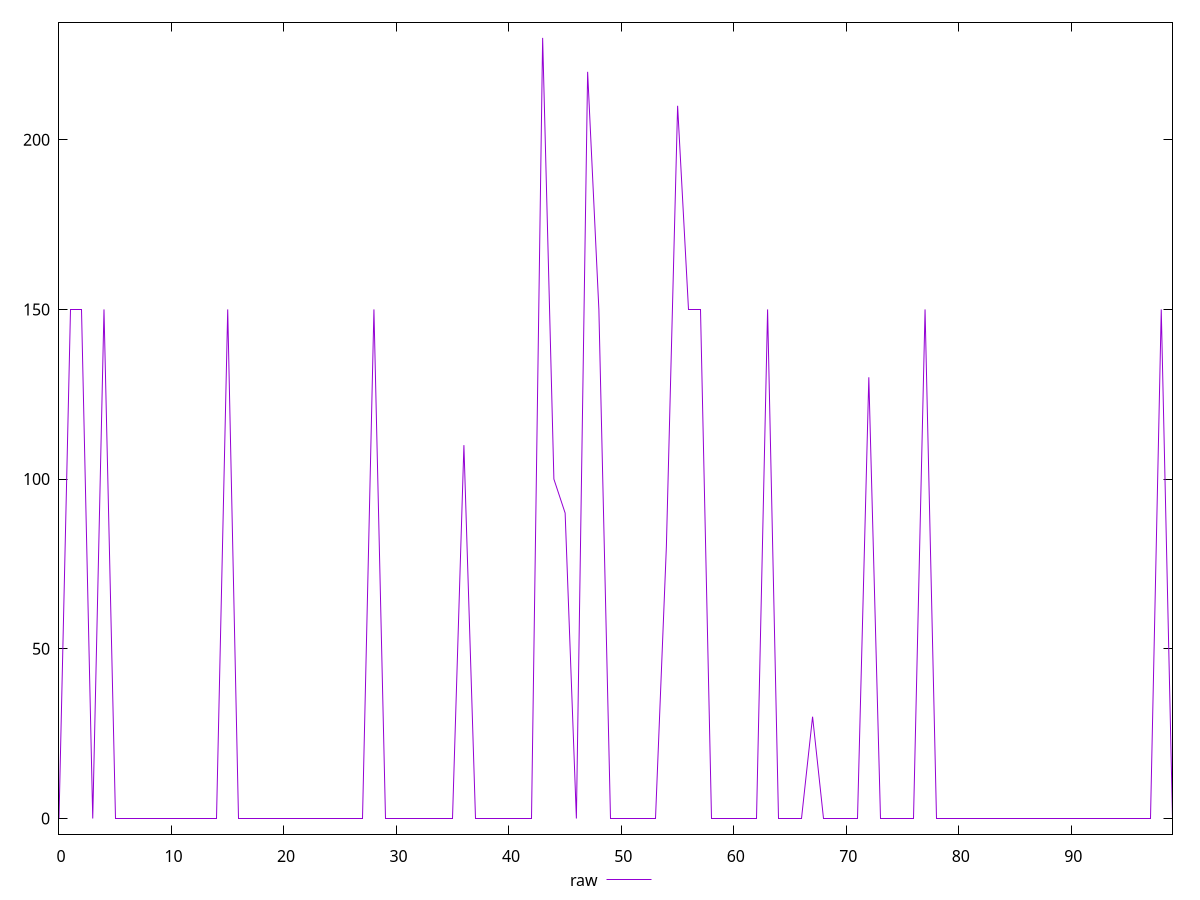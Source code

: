 reset

$raw <<EOF
0 0
1 150
2 150
3 0
4 150
5 0
6 0
7 0
8 0
9 0
10 0
11 0
12 0
13 0
14 0
15 150
16 0
17 0
18 0
19 0
20 0
21 0
22 0
23 0
24 0
25 0
26 0
27 0
28 150
29 0
30 0
31 0
32 0
33 0
34 0
35 0
36 110
37 0
38 0
39 0
40 0
41 0
42 0
43 230
44 100
45 90
46 0
47 220
48 150
49 0
50 0
51 0
52 0
53 0
54 80
55 210
56 150
57 150
58 0
59 0
60 0
61 0
62 0
63 150
64 0
65 0
66 0
67 30
68 0
69 0
70 0
71 0
72 130
73 0
74 0
75 0
76 0
77 150
78 0
79 0
80 0
81 0
82 0
83 0
84 0
85 0
86 0
87 0
88 0
89 0
90 0
91 0
92 0
93 0
94 0
95 0
96 0
97 0
98 150
99 0
EOF

set key outside below
set xrange [0:99]
set yrange [-4.6000000000000005:234.6]
set trange [-4.6000000000000005:234.6]
set terminal svg size 640, 500 enhanced background rgb 'white'
set output "reprap/unminified-javascript/samples/pages+cached+noexternal+nomedia+nocss+nojs/raw/values.svg"

plot $raw title "raw" with line

reset
